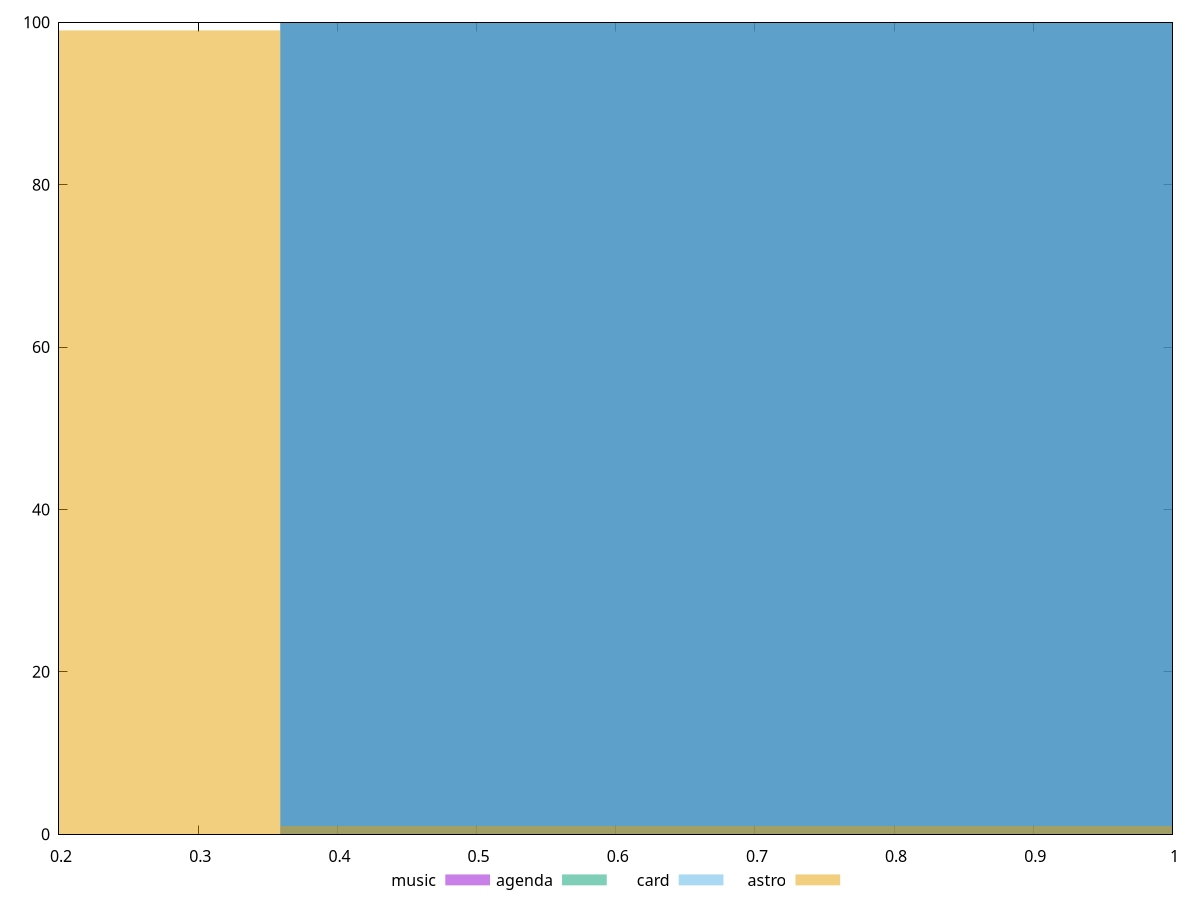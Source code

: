 reset

$music <<EOF
0.7180978269321846 100
EOF

$agenda <<EOF
0.7180978269321846 100
EOF

$card <<EOF
0.7180978269321846 100
EOF

$astro <<EOF
0 99
0.7180978269321846 1
EOF

set key outside below
set boxwidth 0.7180978269321846
set xrange [0.2:1]
set yrange [0:100]
set trange [0:100]
set style fill transparent solid 0.5 noborder
set terminal svg size 640, 520 enhanced background rgb 'white'
set output "reports/report_00031_2021-02-24T23-18-18.084Z/first-meaningful-paint/comparison/histogram/all_score.svg"

plot $music title "music" with boxes, \
     $agenda title "agenda" with boxes, \
     $card title "card" with boxes, \
     $astro title "astro" with boxes

reset

